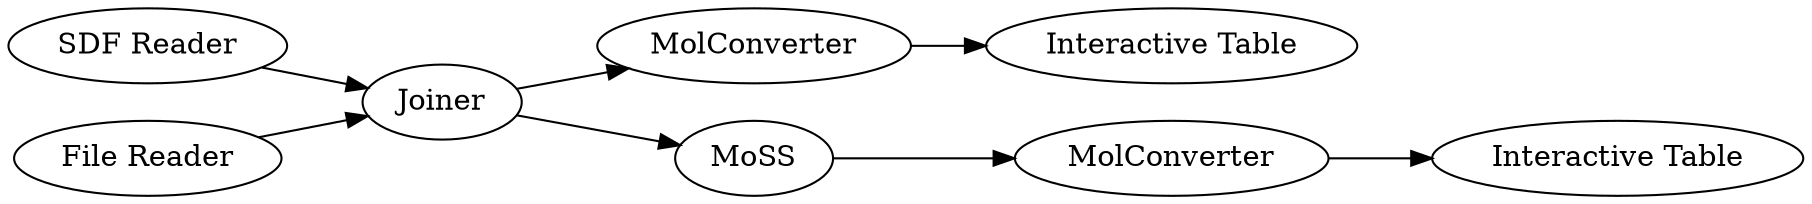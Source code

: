 digraph {
	"-2125964529400555632_44" [label="Interactive Table"]
	"-2125964529400555632_59" [label=MolConverter]
	"-2125964529400555632_60" [label=MolConverter]
	"-2125964529400555632_51" [label=Joiner]
	"-2125964529400555632_54" [label="SDF Reader"]
	"-2125964529400555632_37" [label=MoSS]
	"-2125964529400555632_45" [label="Interactive Table"]
	"-2125964529400555632_53" [label="File Reader"]
	"-2125964529400555632_51" -> "-2125964529400555632_37"
	"-2125964529400555632_60" -> "-2125964529400555632_45"
	"-2125964529400555632_51" -> "-2125964529400555632_59"
	"-2125964529400555632_53" -> "-2125964529400555632_51"
	"-2125964529400555632_37" -> "-2125964529400555632_60"
	"-2125964529400555632_54" -> "-2125964529400555632_51"
	"-2125964529400555632_59" -> "-2125964529400555632_44"
	rankdir=LR
}
